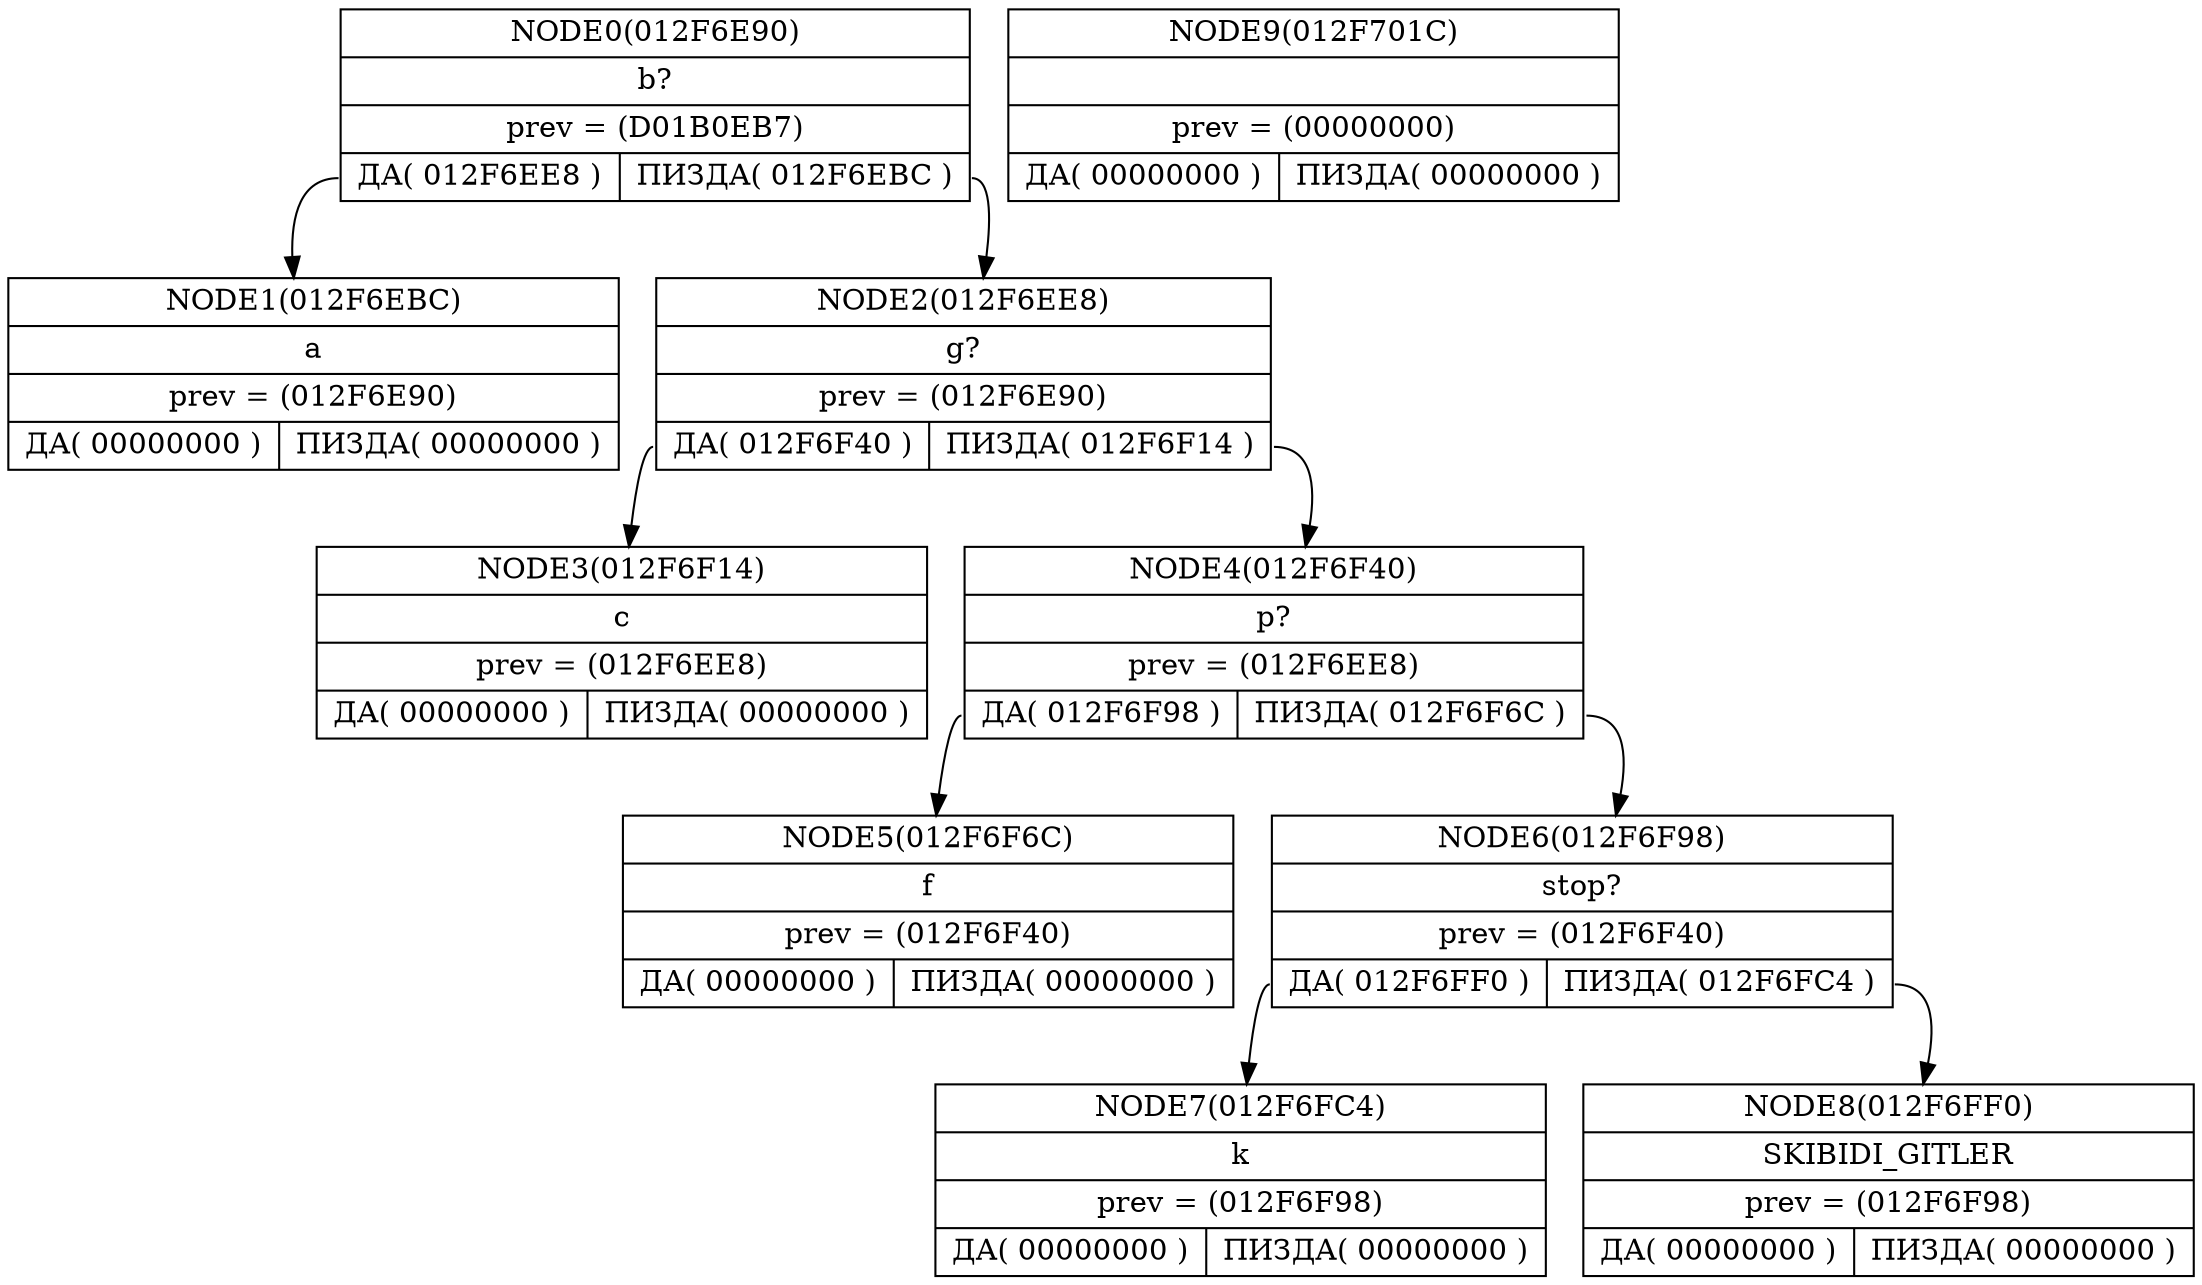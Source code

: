 digraph data{
rankdir = TB;
node012F6E90[ shape = record, label = " {<f0> NODE0(012F6E90) | <f1> b? | <f2> prev = (D01B0EB7) | { <f3> ДА ( 012F6EE8 ) | <f4> ПИЗДА ( 012F6EBC ) } } "];
node012F6EBC[ shape = record, label = " {<f0> NODE1(012F6EBC) | <f1> a | <f2> prev = (012F6E90) | { <f3> ДА ( 00000000 ) | <f4> ПИЗДА ( 00000000 ) } } "];
node012F6EE8[ shape = record, label = " {<f0> NODE2(012F6EE8) | <f1> g? | <f2> prev = (012F6E90) | { <f3> ДА ( 012F6F40 ) | <f4> ПИЗДА ( 012F6F14 ) } } "];
node012F6F14[ shape = record, label = " {<f0> NODE3(012F6F14) | <f1> c | <f2> prev = (012F6EE8) | { <f3> ДА ( 00000000 ) | <f4> ПИЗДА ( 00000000 ) } } "];
node012F6F40[ shape = record, label = " {<f0> NODE4(012F6F40) | <f1> p? | <f2> prev = (012F6EE8) | { <f3> ДА ( 012F6F98 ) | <f4> ПИЗДА ( 012F6F6C ) } } "];
node012F6F6C[ shape = record, label = " {<f0> NODE5(012F6F6C) | <f1> f | <f2> prev = (012F6F40) | { <f3> ДА ( 00000000 ) | <f4> ПИЗДА ( 00000000 ) } } "];
node012F6F98[ shape = record, label = " {<f0> NODE6(012F6F98) | <f1> stop? | <f2> prev = (012F6F40) | { <f3> ДА ( 012F6FF0 ) | <f4> ПИЗДА ( 012F6FC4 ) } } "];
node012F6FC4[ shape = record, label = " {<f0> NODE7(012F6FC4) | <f1> k | <f2> prev = (012F6F98) | { <f3> ДА ( 00000000 ) | <f4> ПИЗДА ( 00000000 ) } } "];
node012F6FF0[ shape = record, label = " {<f0> NODE8(012F6FF0) | <f1> SKIBIDI_GITLER | <f2> prev = (012F6F98) | { <f3> ДА ( 00000000 ) | <f4> ПИЗДА ( 00000000 ) } } "];
node012F701C[ shape = record, label = " {<f0> NODE9(012F701C) | <f1>  | <f2> prev = (00000000) | { <f3> ДА ( 00000000 ) | <f4> ПИЗДА ( 00000000 ) } } "];
node012F6E90:<f3>->node012F6EBC
node012F6E90:<f4>->node012F6EE8
node012F6EE8:<f3>->node012F6F14
node012F6EE8:<f4>->node012F6F40
node012F6F40:<f3>->node012F6F6C
node012F6F40:<f4>->node012F6F98
node012F6F98:<f3>->node012F6FC4
node012F6F98:<f4>->node012F6FF0
}

